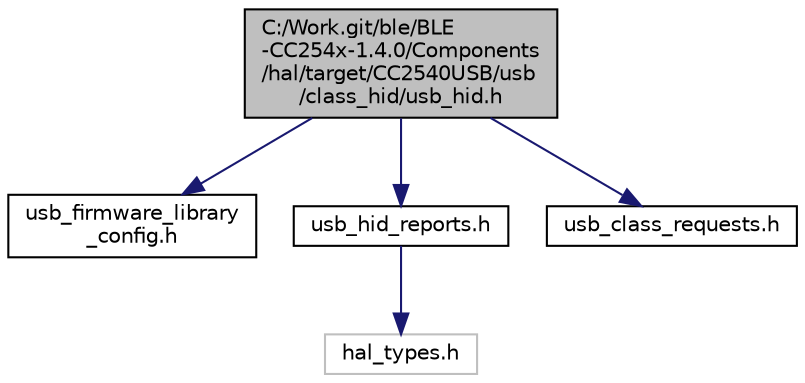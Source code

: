 digraph "C:/Work.git/ble/BLE-CC254x-1.4.0/Components/hal/target/CC2540USB/usb/class_hid/usb_hid.h"
{
  edge [fontname="Helvetica",fontsize="10",labelfontname="Helvetica",labelfontsize="10"];
  node [fontname="Helvetica",fontsize="10",shape=record];
  Node1 [label="C:/Work.git/ble/BLE\l-CC254x-1.4.0/Components\l/hal/target/CC2540USB/usb\l/class_hid/usb_hid.h",height=0.2,width=0.4,color="black", fillcolor="grey75", style="filled" fontcolor="black"];
  Node1 -> Node2 [color="midnightblue",fontsize="10",style="solid",fontname="Helvetica"];
  Node2 [label="usb_firmware_library\l_config.h",height=0.2,width=0.4,color="black", fillcolor="white", style="filled",URL="$_components_2hal_2target_2_c_c2540_u_s_b_2usb_2class__hid_2usb__firmware__library__config_8h.html"];
  Node1 -> Node3 [color="midnightblue",fontsize="10",style="solid",fontname="Helvetica"];
  Node3 [label="usb_hid_reports.h",height=0.2,width=0.4,color="black", fillcolor="white", style="filled",URL="$usb__hid__reports_8h.html"];
  Node3 -> Node4 [color="midnightblue",fontsize="10",style="solid",fontname="Helvetica"];
  Node4 [label="hal_types.h",height=0.2,width=0.4,color="grey75", fillcolor="white", style="filled"];
  Node1 -> Node5 [color="midnightblue",fontsize="10",style="solid",fontname="Helvetica"];
  Node5 [label="usb_class_requests.h",height=0.2,width=0.4,color="black", fillcolor="white", style="filled",URL="$usb__class__requests_8h.html"];
}
